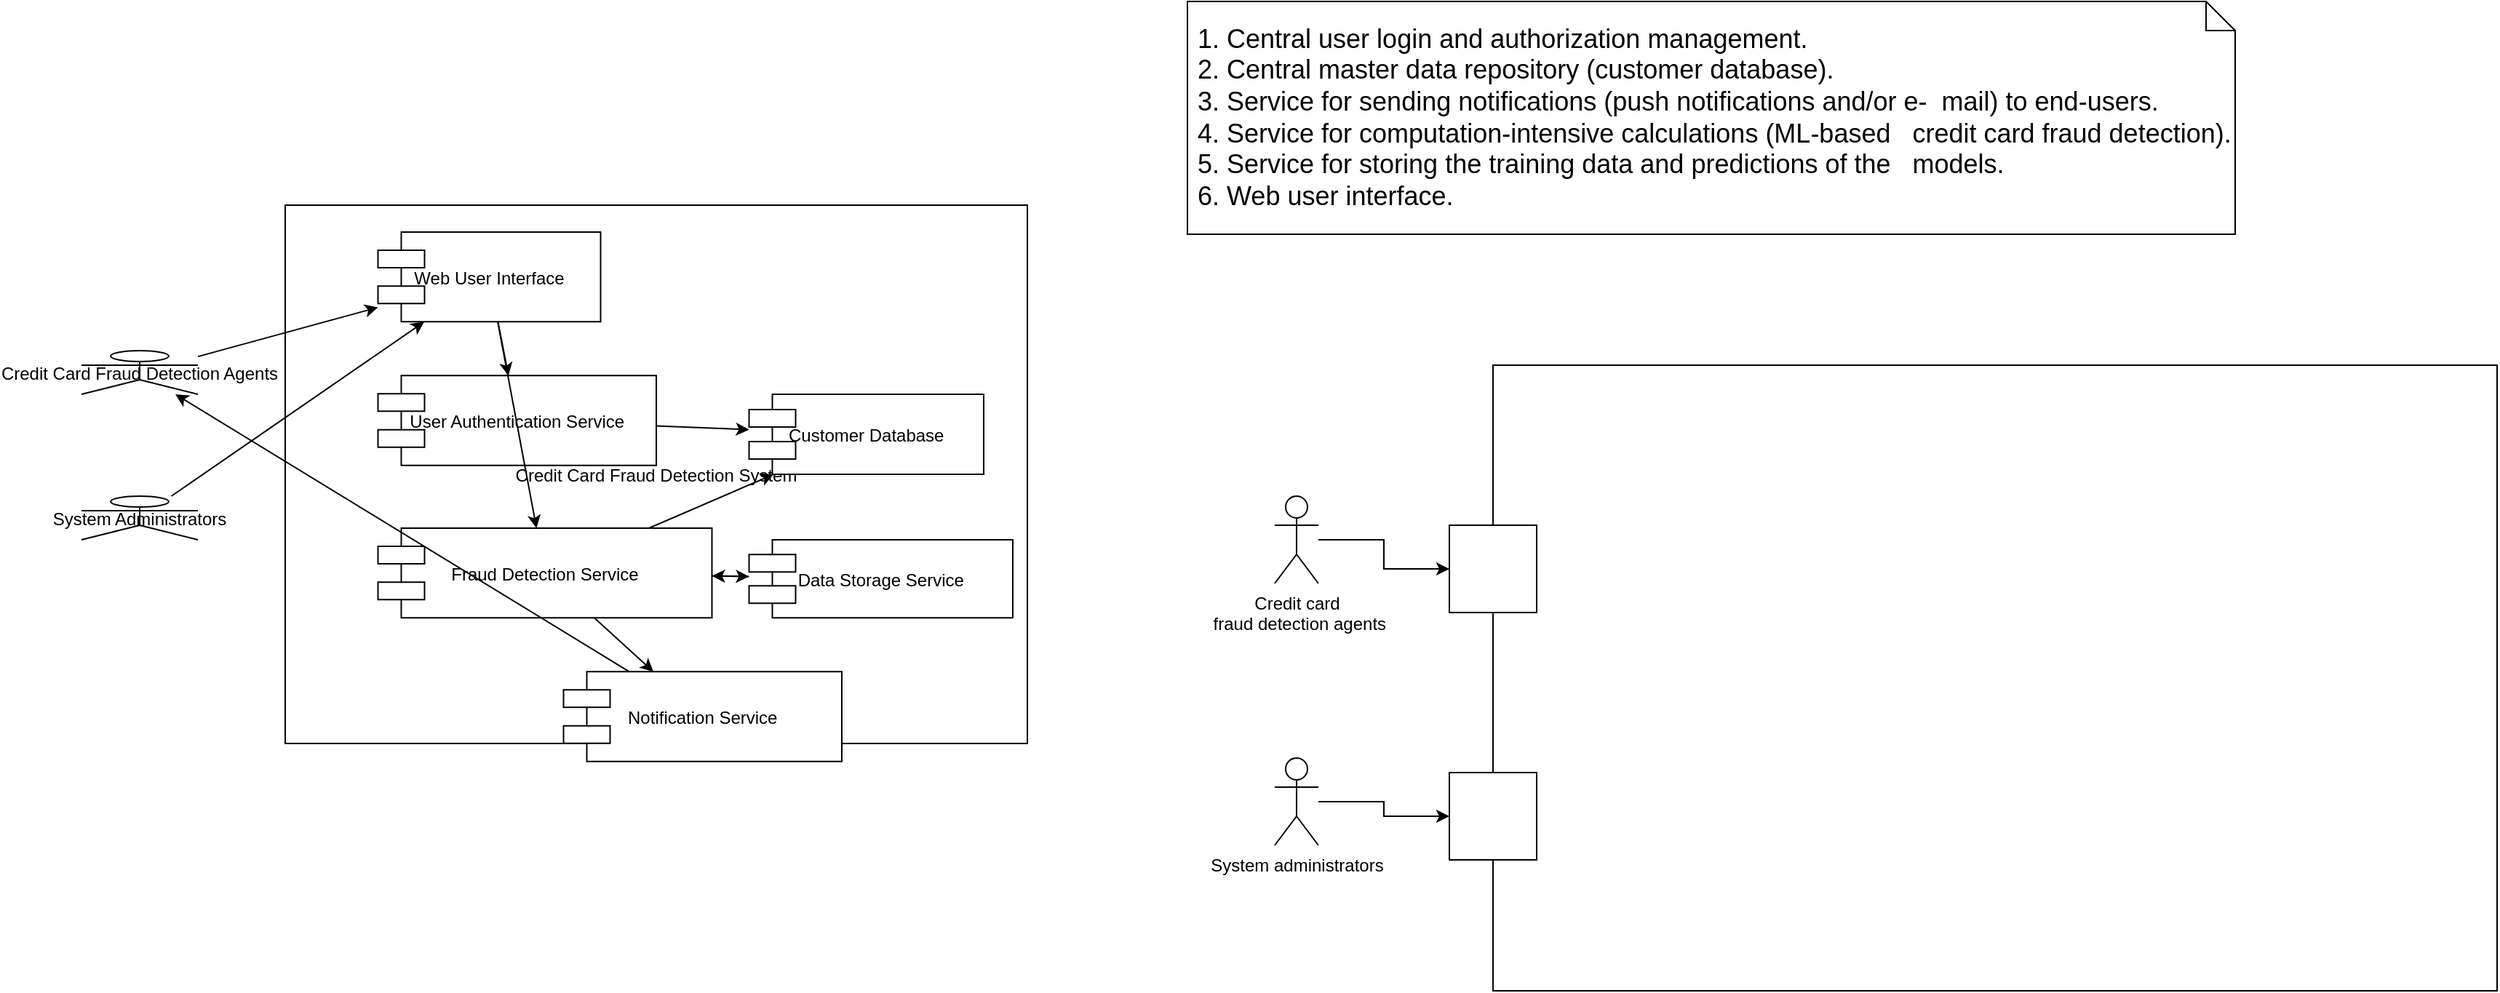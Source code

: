 <mxfile version="24.7.17">
  <diagram name="Page-1" id="USuxYv9XPbnceh0MRkEU">
    <mxGraphModel dx="1562" dy="1555" grid="1" gridSize="10" guides="1" tooltips="1" connect="1" arrows="1" fold="1" page="1" pageScale="1" pageWidth="827" pageHeight="1169" math="0" shadow="0">
      <root>
        <mxCell id="0" />
        <mxCell id="1" parent="0" />
        <mxCell id="luGG8L6NpVET7iOfrZ5E-6" value="" style="edgeStyle=orthogonalEdgeStyle;rounded=0;orthogonalLoop=1;jettySize=auto;html=1;" parent="1" source="QUnVZabD3jAlZHyOa0Sr-1" target="luGG8L6NpVET7iOfrZ5E-1" edge="1">
          <mxGeometry relative="1" as="geometry" />
        </mxCell>
        <mxCell id="QUnVZabD3jAlZHyOa0Sr-1" value="Credit c&lt;span style=&quot;background-color: transparent; color: light-dark(rgb(0, 0, 0), rgb(255, 255, 255));&quot;&gt;ard&lt;/span&gt;&lt;div&gt;&lt;span style=&quot;background-color: transparent; color: light-dark(rgb(0, 0, 0), rgb(255, 255, 255));&quot;&gt;&amp;nbsp;fraud detection agents&lt;/span&gt;&lt;/div&gt;" style="shape=umlActor;verticalLabelPosition=bottom;verticalAlign=top;html=1;outlineConnect=0;" parent="1" vertex="1">
          <mxGeometry x="50" y="180" width="30" height="60" as="geometry" />
        </mxCell>
        <mxCell id="luGG8L6NpVET7iOfrZ5E-5" value="" style="edgeStyle=orthogonalEdgeStyle;rounded=0;orthogonalLoop=1;jettySize=auto;html=1;" parent="1" source="QUnVZabD3jAlZHyOa0Sr-2" target="luGG8L6NpVET7iOfrZ5E-4" edge="1">
          <mxGeometry relative="1" as="geometry" />
        </mxCell>
        <mxCell id="QUnVZabD3jAlZHyOa0Sr-2" value="System administrators" style="shape=umlActor;verticalLabelPosition=bottom;verticalAlign=top;html=1;outlineConnect=0;" parent="1" vertex="1">
          <mxGeometry x="50" y="360" width="30" height="60" as="geometry" />
        </mxCell>
        <mxCell id="P8tNy1iYW3qsByZ3YsKK-2" value="" style="rounded=0;whiteSpace=wrap;html=1;" parent="1" vertex="1">
          <mxGeometry x="200" y="90" width="690" height="430" as="geometry" />
        </mxCell>
        <mxCell id="luGG8L6NpVET7iOfrZ5E-1" value="" style="whiteSpace=wrap;html=1;aspect=fixed;" parent="1" vertex="1">
          <mxGeometry x="170" y="200" width="60" height="60" as="geometry" />
        </mxCell>
        <mxCell id="luGG8L6NpVET7iOfrZ5E-4" value="" style="whiteSpace=wrap;html=1;aspect=fixed;" parent="1" vertex="1">
          <mxGeometry x="170" y="370" width="60" height="60" as="geometry" />
        </mxCell>
        <mxCell id="0Ji5A2vdFTpOfctsB-qt-1" value="&lt;div style=&quot;text-align: justify;&quot;&gt;&lt;font face=&quot;Helvetica&quot; style=&quot;font-size: 18px;&quot;&gt;&amp;nbsp;1. Central user login and authorization management.&lt;/font&gt;&lt;/div&gt;&lt;div style=&quot;text-align: justify;&quot;&gt;&lt;font style=&quot;font-size: 18px;&quot; face=&quot;Helvetica&quot;&gt;&amp;nbsp;2. Central master data repository (customer database).&lt;/font&gt;&lt;/div&gt;&lt;div style=&quot;text-align: justify;&quot;&gt;&lt;font style=&quot;font-size: 18px;&quot; face=&quot;Helvetica&quot;&gt;&amp;nbsp;3. Service for sending notifications (push notifications and/or e-&amp;nbsp; mail) to end-users.&lt;/font&gt;&lt;/div&gt;&lt;div style=&quot;text-align: justify;&quot;&gt;&lt;font style=&quot;font-size: 18px;&quot; face=&quot;Helvetica&quot;&gt;&amp;nbsp;4. Service for computation-intensive calculations (ML-based&amp;nbsp; &amp;nbsp;credit card fraud detection).&lt;/font&gt;&lt;/div&gt;&lt;div style=&quot;text-align: justify;&quot;&gt;&lt;font style=&quot;font-size: 18px;&quot; face=&quot;Helvetica&quot;&gt;&amp;nbsp;5. Service for storing the training data and predictions of the&amp;nbsp; &amp;nbsp;models.&lt;/font&gt;&lt;/div&gt;&lt;div style=&quot;text-align: justify;&quot;&gt;&lt;font style=&quot;font-size: 18px;&quot; face=&quot;Helvetica&quot;&gt;&amp;nbsp;6. Web user interface.&lt;/font&gt;&lt;/div&gt;" style="shape=note;size=20;whiteSpace=wrap;html=1;align=left;" parent="1" vertex="1">
          <mxGeometry x="-10" y="-160" width="720" height="160" as="geometry" />
        </mxCell>
        <mxCell id="hKYB33OC29xuQnpMXn42-1" value="Credit Card Fraud Detection Agents" style="shape=umlActor;" vertex="1" parent="1">
          <mxGeometry x="-770" y="80" width="80" height="30" as="geometry" />
        </mxCell>
        <mxCell id="hKYB33OC29xuQnpMXn42-2" value="System Administrators" style="shape=umlActor;" vertex="1" parent="1">
          <mxGeometry x="-770" y="180" width="80" height="30" as="geometry" />
        </mxCell>
        <mxCell id="hKYB33OC29xuQnpMXn42-3" value="Credit Card Fraud Detection System" style="shape=rectangle;" vertex="1" parent="1">
          <mxGeometry x="-630" y="-20" width="510" height="370" as="geometry" />
        </mxCell>
        <mxCell id="hKYB33OC29xuQnpMXn42-4" value="Web User Interface" style="shape=component;" vertex="1" parent="hKYB33OC29xuQnpMXn42-3">
          <mxGeometry x="63.75" y="18.5" width="153" height="61.667" as="geometry" />
        </mxCell>
        <mxCell id="hKYB33OC29xuQnpMXn42-5" value="User Authentication Service" style="shape=component;" vertex="1" parent="hKYB33OC29xuQnpMXn42-3">
          <mxGeometry x="63.75" y="117.167" width="191.25" height="61.667" as="geometry" />
        </mxCell>
        <mxCell id="hKYB33OC29xuQnpMXn42-6" value="Customer Database" style="shape=component;" vertex="1" parent="hKYB33OC29xuQnpMXn42-3">
          <mxGeometry x="318.75" y="130" width="161.25" height="55" as="geometry" />
        </mxCell>
        <mxCell id="hKYB33OC29xuQnpMXn42-7" value="Fraud Detection Service" style="shape=component;" vertex="1" parent="hKYB33OC29xuQnpMXn42-3">
          <mxGeometry x="63.75" y="222.0" width="229.5" height="61.667" as="geometry" />
        </mxCell>
        <mxCell id="hKYB33OC29xuQnpMXn42-8" value="Data Storage Service" style="shape=component;" vertex="1" parent="hKYB33OC29xuQnpMXn42-3">
          <mxGeometry x="318.75" y="230" width="181.25" height="53.67" as="geometry" />
        </mxCell>
        <mxCell id="hKYB33OC29xuQnpMXn42-9" value="Notification Service" style="shape=component;" vertex="1" parent="hKYB33OC29xuQnpMXn42-3">
          <mxGeometry x="191.25" y="320.667" width="191.25" height="61.667" as="geometry" />
        </mxCell>
        <mxCell id="hKYB33OC29xuQnpMXn42-10" edge="1" parent="1" source="hKYB33OC29xuQnpMXn42-1" target="hKYB33OC29xuQnpMXn42-4">
          <mxGeometry relative="1" as="geometry" />
        </mxCell>
        <mxCell id="hKYB33OC29xuQnpMXn42-11" edge="1" parent="1" source="hKYB33OC29xuQnpMXn42-2" target="hKYB33OC29xuQnpMXn42-4">
          <mxGeometry relative="1" as="geometry" />
        </mxCell>
        <mxCell id="hKYB33OC29xuQnpMXn42-12" edge="1" parent="1" source="hKYB33OC29xuQnpMXn42-4" target="hKYB33OC29xuQnpMXn42-5">
          <mxGeometry relative="1" as="geometry" />
        </mxCell>
        <mxCell id="hKYB33OC29xuQnpMXn42-13" edge="1" parent="1" source="hKYB33OC29xuQnpMXn42-5" target="hKYB33OC29xuQnpMXn42-6">
          <mxGeometry relative="1" as="geometry" />
        </mxCell>
        <mxCell id="hKYB33OC29xuQnpMXn42-14" edge="1" parent="1" source="hKYB33OC29xuQnpMXn42-4" target="hKYB33OC29xuQnpMXn42-7">
          <mxGeometry relative="1" as="geometry" />
        </mxCell>
        <mxCell id="hKYB33OC29xuQnpMXn42-15" edge="1" parent="1" source="hKYB33OC29xuQnpMXn42-7" target="hKYB33OC29xuQnpMXn42-6">
          <mxGeometry relative="1" as="geometry" />
        </mxCell>
        <mxCell id="hKYB33OC29xuQnpMXn42-16" edge="1" parent="1" source="hKYB33OC29xuQnpMXn42-7" target="hKYB33OC29xuQnpMXn42-8">
          <mxGeometry relative="1" as="geometry" />
        </mxCell>
        <mxCell id="hKYB33OC29xuQnpMXn42-17" edge="1" parent="1" source="hKYB33OC29xuQnpMXn42-7" target="hKYB33OC29xuQnpMXn42-9">
          <mxGeometry relative="1" as="geometry" />
        </mxCell>
        <mxCell id="hKYB33OC29xuQnpMXn42-18" edge="1" parent="1" source="hKYB33OC29xuQnpMXn42-8" target="hKYB33OC29xuQnpMXn42-7">
          <mxGeometry relative="1" as="geometry" />
        </mxCell>
        <mxCell id="hKYB33OC29xuQnpMXn42-19" edge="1" parent="1" source="hKYB33OC29xuQnpMXn42-9" target="hKYB33OC29xuQnpMXn42-1">
          <mxGeometry relative="1" as="geometry" />
        </mxCell>
      </root>
    </mxGraphModel>
  </diagram>
</mxfile>
